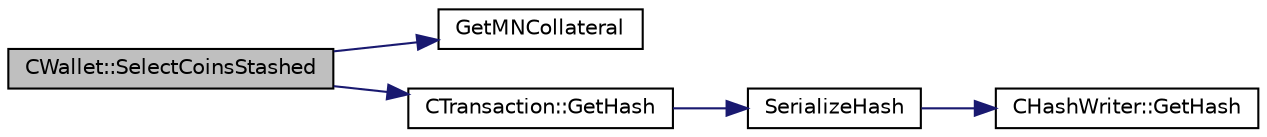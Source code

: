 digraph "CWallet::SelectCoinsStashed"
{
  edge [fontname="Helvetica",fontsize="10",labelfontname="Helvetica",labelfontsize="10"];
  node [fontname="Helvetica",fontsize="10",shape=record];
  rankdir="LR";
  Node3358 [label="CWallet::SelectCoinsStashed",height=0.2,width=0.4,color="black", fillcolor="grey75", style="filled", fontcolor="black"];
  Node3358 -> Node3359 [color="midnightblue",fontsize="10",style="solid",fontname="Helvetica"];
  Node3359 [label="GetMNCollateral",height=0.2,width=0.4,color="black", fillcolor="white", style="filled",URL="$d4/dbf/main_8h.html#a7ecfeb5987564d84c46a6715d4c3a2df"];
  Node3358 -> Node3360 [color="midnightblue",fontsize="10",style="solid",fontname="Helvetica"];
  Node3360 [label="CTransaction::GetHash",height=0.2,width=0.4,color="black", fillcolor="white", style="filled",URL="$df/d43/class_c_transaction.html#a0b46d80e82ca324e82c2ce3fc1492bfa"];
  Node3360 -> Node3361 [color="midnightblue",fontsize="10",style="solid",fontname="Helvetica"];
  Node3361 [label="SerializeHash",height=0.2,width=0.4,color="black", fillcolor="white", style="filled",URL="$db/dfb/hash_8h.html#a6de694e43f17c62025c6883965b65e63"];
  Node3361 -> Node3362 [color="midnightblue",fontsize="10",style="solid",fontname="Helvetica"];
  Node3362 [label="CHashWriter::GetHash",height=0.2,width=0.4,color="black", fillcolor="white", style="filled",URL="$d2/def/class_c_hash_writer.html#ae94a937211502eabf19477630090093a"];
}
